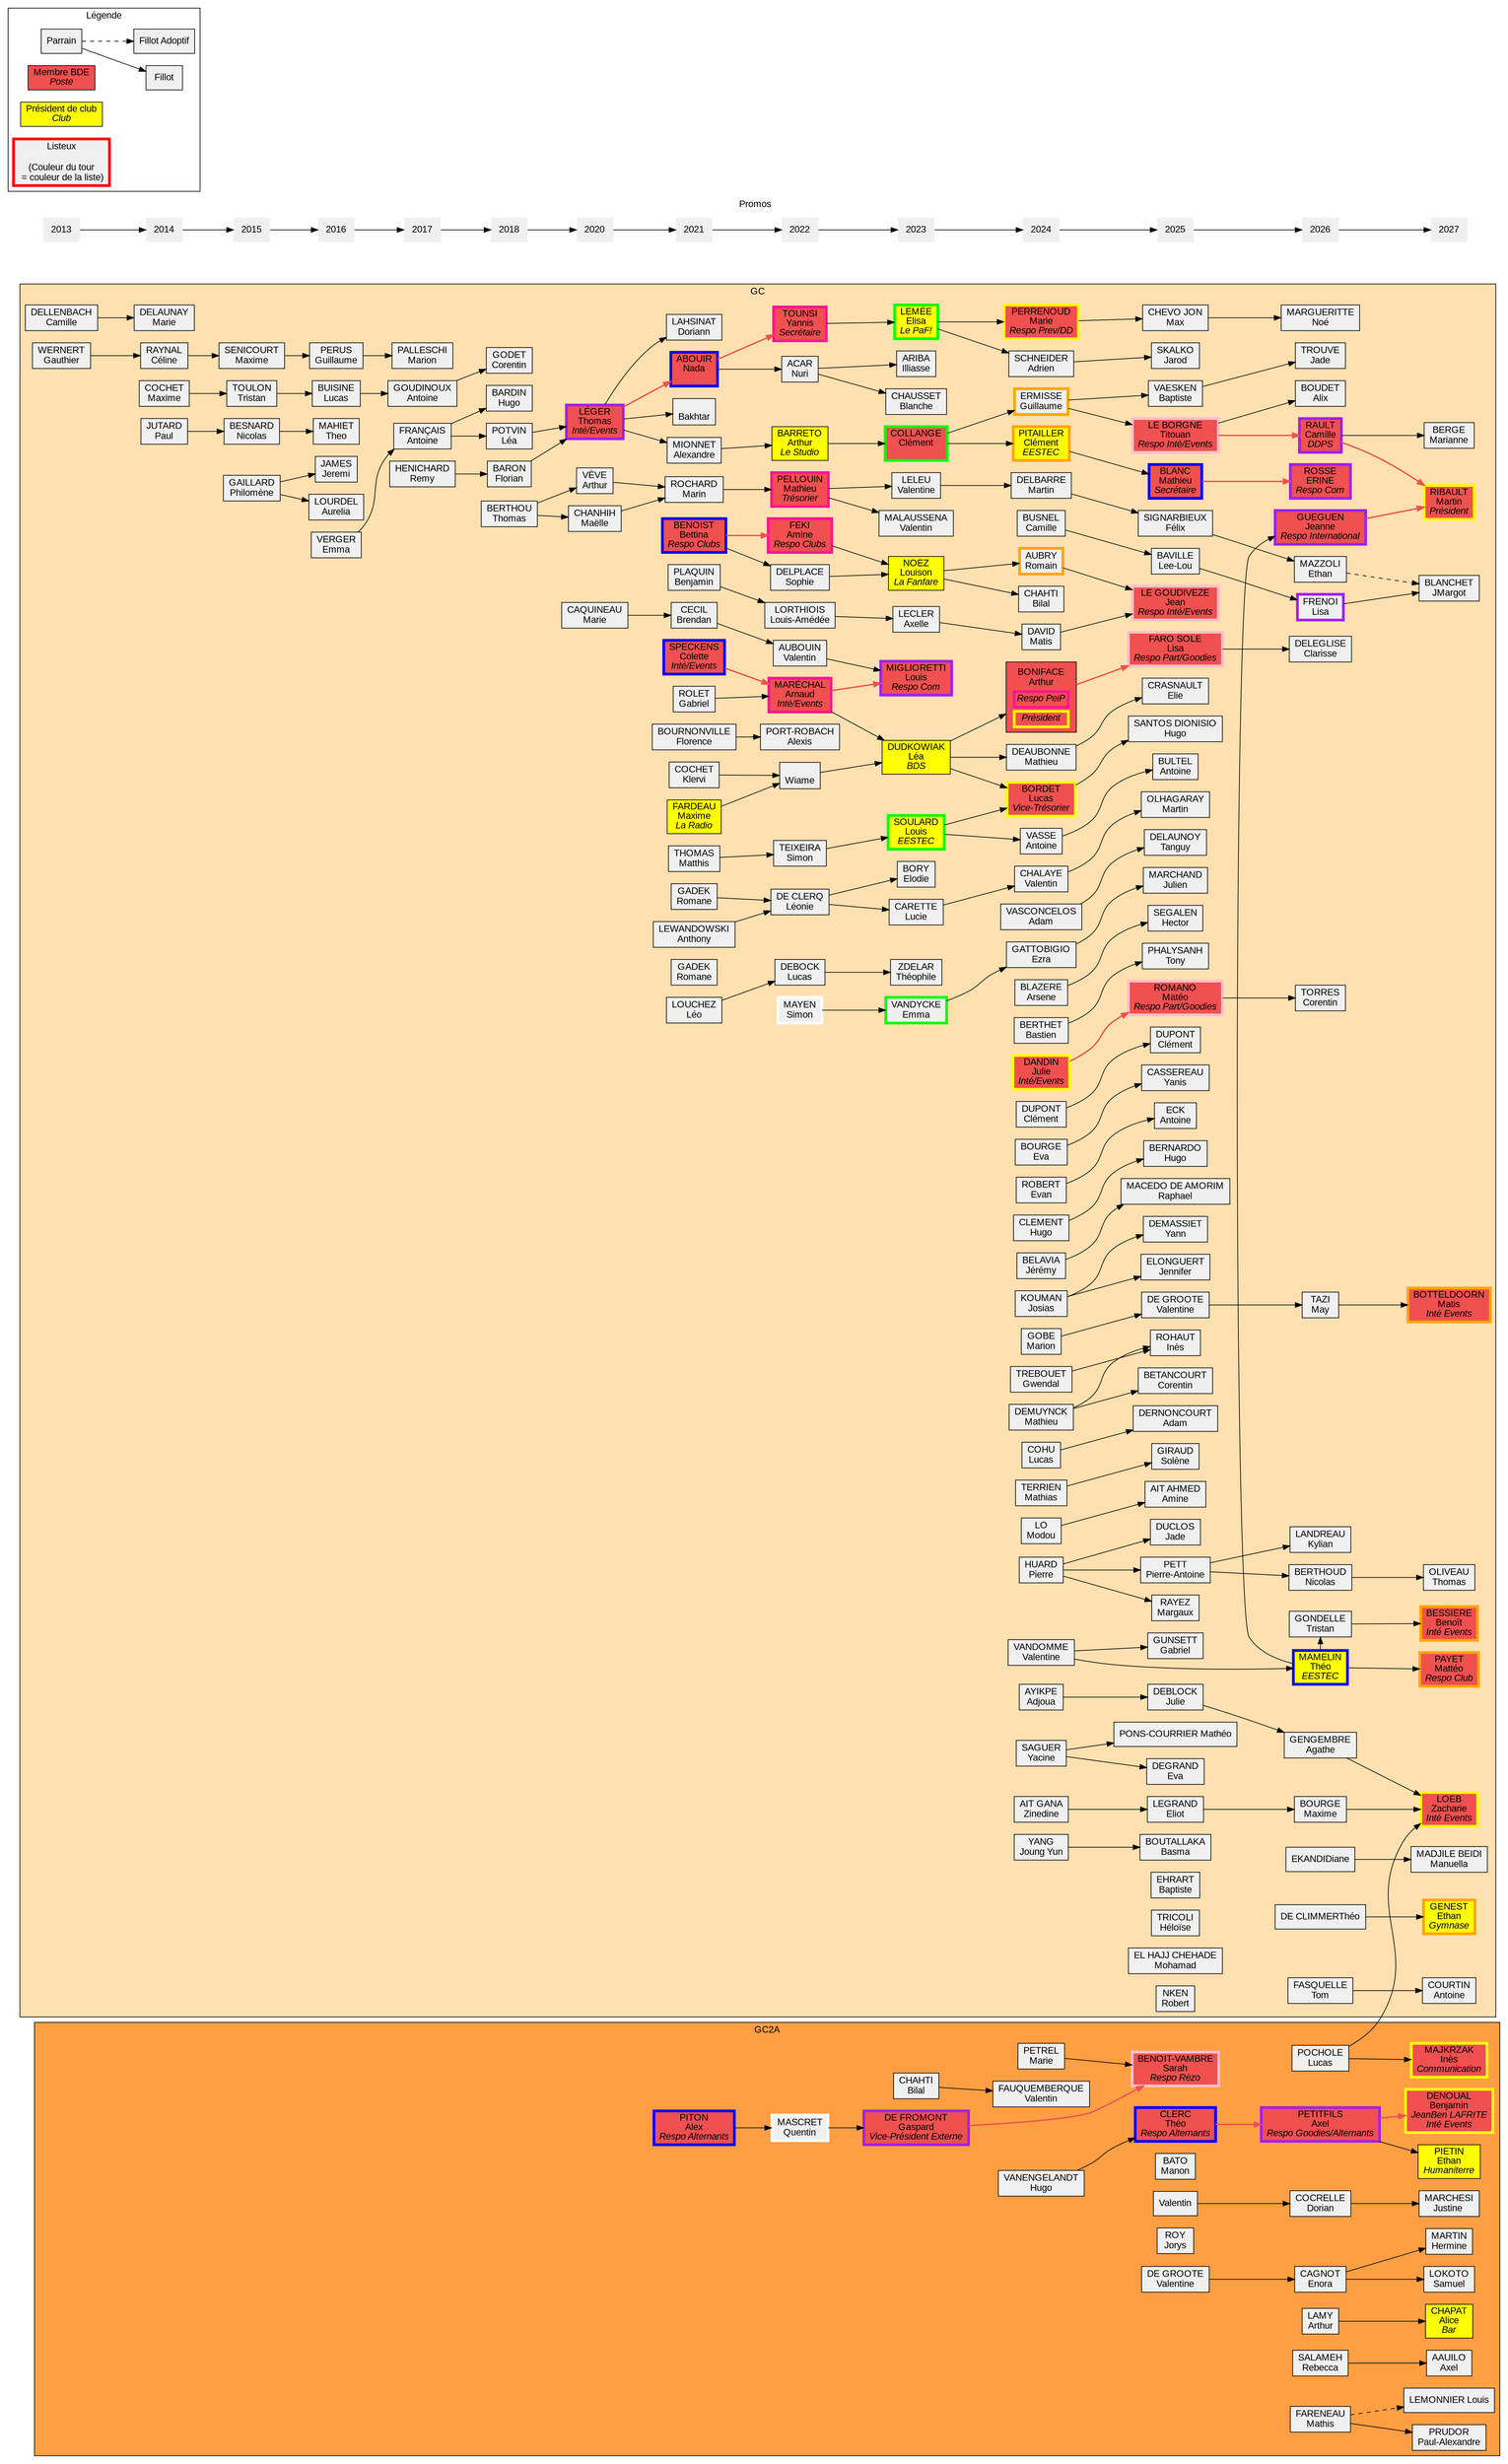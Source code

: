 digraph gc {
	graph [
		charset = "UTF-8";
		style = filled;
		fontname = "Arial";
	];

	node [
		shape = box;
		style = filled;
		fillcolor = "#f0f0f0";
		fontname = "Arial";
	];

	rankdir = LR;

  subgraph cluster_promos {
		label = "Promos";
		penwidth = 0;
		color = none;
		node [shape = none];

		"2013" -> "2014" -> "2015" -> "2016" -> "2017" -> "2018" -> "2020" -> "2021" -> "2022" -> "2023" -> "2024" -> "2025" -> "2026" -> "2027";
	}

	

	subgraph cluster_GC {
		label = "GC";
		fillcolor = "#FFE0B0";

		{ rank = "same";
			camilledelle	[label = "DELLENBACH\nCamille"];
			gauthierwern	[label = "WERNERT\nGauthier"];
		}

		{ rank = "same";
			celineraynal	[label = "RAYNAL\nCéline"];
			mariedelaun	[label = "DELAUNAY\nMarie"];
			maximecoche	[label = "COCHET\nMaxime"];
			pauljutard	[label = "JUTARD\nPaul"];
		}
		camilledelle -> mariedelaun;
		gauthierwern -> celineraynal;
		
		{ rank="same";
			// camilleberb	[label = "BERBINEAU\nCamille"];
			// jeanarnaudesp	[label = "ESPINNASSOUZE\nJean Arnaud"];
			// loannehuet	[label = "HUET\nLoanne"];
			// nabildinar	[label = "DINARI\nNabil"];
			maximesenic	[label = "SENICOURT\nMaxime"];
			nicolasbes	[label = "BESNARD\nNicolas"];
			philomenegai	[label = "GAILLARD\nPhilomène"];
			// remidubois	[label = "DUBOIS\nRemi"];
			// stevenbolz	[label = "BOLZER\nSteven"];
			tristantoul	[label = "TOULON\nTristan"];
			// yanaviss	[label = "AVISSE\nYan"];
		}
		celineraynal -> maximesenic;
		maximecoche -> tristantoul;
		pauljutard -> nicolasbes;

		{ rank="same";
			aurelialourd	[label = "LOURDEL\nAurelia"];
			emmaverge	[label = "VERGER\nEmma"];
			guillaumeper	[label = "PERUS\nGuillaume"];
			jeremijame	[label = "JAMES\nJeremi"];
			lucasbuis	[label = "BUISINE\nLucas"];
			theomahi	[label = "MAHIET\nTheo"];
		}
		philomenegai -> aurelialourd;
		philomenegai -> jeremijame;
		maximesenic -> guillaumeper;
		nicolasbes -> theomahi;
		tristantoul -> lucasbuis;

		{ rank="same";
			antoinefran	[label = "FRANÇAIS\nAntoine"];
			antoinegoud	[label = "GOUDINOUX\nAntoine"];
			marionpalle	[label = "PALLESCHI\nMarion"];
			remyheni	[label = "HENICHARD\nRemy"];
		}
		emmaverge -> antoinefran;
		guillaumeper -> marionpalle;
		lucasbuis -> antoinegoud;

		{ rank="same";
			corentingode	[label = "GODET\nCorentin"];
			florianbaron	[label = "BARON\nFlorian"];
			hugobard	[label = "BARDIN\nHugo"];
			leapotvin	[label = "POTVIN\nLéa"];
			thomasberthou	[label = "BERTHOU\nThomas"];
		}
		antoinefran -> leapotvin;
		antoinefran -> hugobard;
		antoinegoud -> corentingode;
		remyheni -> florianbaron;

		{ rank="same";
			arthurvev	[label = "VÈVE\nArthur"];
			maellechan	[label = "CHANHIH\nMaëlle"];
			mariecaqui	[label = "CAQUINEAU\nMarie"];
			thomaslege	[label = <LÉGER<BR/>Thomas<BR/><I>Inté/Events</I>> fillcolor="#f05050" penwidth=4 color="purple"];
		}
		florianbaron -> thomaslege;
		leapotvin -> thomaslege;
		thomasberthou -> arthurvev;
		thomasberthou -> maellechan;

		{ rank="same";
			alexandremion	[label = "MIONNET\nAlexandre"];
			anthonylewa	[label = "LEWANDOWSKI\nAnthony"];
			bakhtar		[label = "\nBakhtar"];
			benjaminplaq	[label = "PLAQUIN\nBenjamin"];
			bettinabeno	[label = <BENOIST<BR/>Bettina<BR/><I>Respo Clubs</I>> fillcolor="#f05050" penwidth=4 color="blue"];
			brendancec	[label = "CECIL\nBrendan"];
			coletespeck	[label = <SPECKENS<BR/>Colette<BR/><I>Inté/Events</I>> fillcolor="#f05050" penwidth=4 color="blue"];
			doriannlahs	[label = "LAHSINAT\nDoriann"];
			florencebourn	[label = "BOURNONVILLE\nFlorence"];
			gabrielrol	[label = "ROLET\nGabriel"];
			klervicoch	[label = "COCHET\nKlervi"];
			leolouche	[label = "LOUCHEZ\nLéo"];
			marinroch	[label = "ROCHARD\nMarin"];
			matthistho	[label = "THOMAS\nMatthis"];
			maximefarde	[label = <FARDEAU<BR/>Maxime<BR/><I>La Radio</I>> fillcolor="yellow"];
			nadaabouir	[label = <ABOUIR<BR/>Nada<BR/><I> </I>> fillcolor="#f05050" penwidth=4 color="blue"];
			romanegad	[label = "GADEK\nRomane"];
			romanegade	[label = "GADEK\nRomane"];
		}
		arthurvev -> marinroch;
		maellechan -> marinroch;
		mariecaqui -> brendancec;
		thomaslege -> alexandremion;
		thomaslege -> bakhtar;
		thomaslege -> doriannlahs;
		thomaslege -> nadaabouir [penwidth=2 color = "#f05050"];

		{ rank="same";
			alexisportrob	[label = "PORT-ROBACH\nAlexis"];
			aminefeki	[label = <FEKI<BR/>Amine<BR/><I>Respo Clubs</I>> fillcolor="#f05050" penwidth=4 color="deeppink"];
			arnaudmarech	[label = <MARÉCHAL<BR/>Arnaud<BR/><I>Inté/Events</I>> fillcolor="#f05050" penwidth=4 color="deeppink"];
			arthurbarreto	[label = <BARRETO<BR/>Arthur<BR/><I>Le Studio</I>> fillcolor="yellow"];
			leoniedec	[label = "DE CLERQ\nLéonie"];
			louisamedeelo	[label = "LORTHIOIS\nLouis-Amédée"];
			lucasdebock	[label = "DEBOCK\nLucas"];
			mathieupell	[label = <PELLOUIN<BR/>Mathieu<BR/><I>Trésorier</I>> fillcolor="#f05050" penwidth=4 color="deeppink"];
			nuriacar	[label = "ACAR\nNuri"];
			simonmayen	[label = "MAYEN\nSimon" penwidth=4 color="white"];
			simonteixe	[label = "TEIXEIRA\nSimon"];
			sophiedelp	[label = "DELPLACE\nSophie"];
			valentinaubou	[label = "AUBOUIN\nValentin"];
			yannistouns	[label = <TOUNSI<BR/>Yannis<BR/><I>Secrétaire</I>> fillcolor="#f05050" penwidth=4 color="deeppink"];
			wiame		[label = "\nWiame"];
		}
		alexandremion -> arthurbarreto;
		anthonylewa -> leoniedec;
		benjaminplaq -> louisamedeelo;
		bettinabeno -> aminefeki [penwidth=2 color = "#f05050"];
		bettinabeno -> sophiedelp;
		brendancec -> valentinaubou;
		coletespeck -> arnaudmarech [penwidth=2 color = "#f05050"];
		florencebourn -> alexisportrob;
		gabrielrol -> arnaudmarech;
		klervicoch -> wiame;
		leolouche -> lucasdebock;
		marinroch -> mathieupell;
		matthistho -> simonteixe;
		maximefarde -> wiame;
		nadaabouir -> nuriacar;
		nadaabouir -> yannistouns [penwidth=2 color = "#f05050"];
		romanegade -> leoniedec;

		{ rank = "same";
			axellelecler	[label = "LECLER\nAxelle"];
			blanchechauss	[label = "CHAUSSET\nBlanche"];
			clementcollan	[label = <COLLANGE<BR/>Clément<BR/><I> </I>> fillcolor="#f05050" penwidth=4 color="green"];
			elisalemee	[label = <LEMÉE<BR/>Elisa<BR/><I>Le PaF!</I>> fillcolor="yellow" penwidth=4 color="green"];
			elodiebory	[label = "BORY\nElodie"];
			emmavandyck	[label = "VANDYCKE\nEmma" penwidth=4 color="green"];
			illiassearib	[label = "ARIBA\nIlliasse"];
			leadudkowi	[label = <DUDKOWIAK<BR/>Léa<BR/><I>BDS</I>> fillcolor="yellow"];
			louismiglior	[label = <MIGLIORETTI<BR/>Louis<BR/><I>Respo Com</I>> fillcolor="#f05050" penwidth=4 color="purple"];
			louisonnoez	[label = <NOEZ<BR/>Louison<BR/><I>La Fanfare</I>> fillcolor="yellow"];
			louissoulard	[label = <SOULARD<BR/>Louis<BR/><I>EESTEC</I>> fillcolor="yellow" penwidth=4 color="green"];
			luciecarette	[label = "CARETTE\nLucie"];
			quentinmalauss	[label = "MALAUSSENA\nValentin"];
			teophilezdel	[label = "ZDELAR\nThéophile"];
			valentineleu	[label = "LELEU\nValentine"];
		}
		aminefeki -> louisonnoez;
		arnaudmarech -> leadudkowi;
		arnaudmarech -> louismiglior [penwidth=2 color = "#f05050"];
		arthurbarreto -> clementcollan;
		leoniedec -> elodiebory;
		leoniedec -> luciecarette;
		louisamedeelo -> axellelecler;
		lucasdebock -> teophilezdel;
		mathieupell -> quentinmalauss;
		mathieupell -> valentineleu;
		nuriacar -> blanchechauss;
		nuriacar -> illiassearib;
		simonmayen -> emmavandyck;
		simonteixe -> louissoulard;
		sophiedelp -> louisonnoez;
		valentinaubou -> louismiglior;
		wiame -> leadudkowi;
		yannistouns -> elisalemee;

		{ rank = "same";//2024
            adamvascon  [label = "VASCONCELOS\nAdam"];
            adjouaayik  [label = "AYIKPE\nAdjoua"];
			adrienschne	[label = "SCHNEIDER\nAdrien"];
			antoinevass	[label = "VASSE\nAntoine"];
			arseneblaz  [label = "BLAZERE\nArsene"];
			arthurbonif	[label = <<table border="0">
							<tr><td border="0">BONIFACE<BR/>Arthur</td></tr>
							<tr><td border="4" color="deeppink"><I>Respo PeiP</I></td></tr>
							<tr><td border="4" color="yellow"><I>Président</I></td></tr>
						</table>> fillcolor="#f05050"];
            bastienbert  [label = "BERTHET\nBastien"];
			bilalchahti	 [label = "CHAHTI\nBilal"];
			camillebusn  [label = "BUSNEL\nCamille"];
			clementpit   [label = <PITAILLER<BR/>Clément<BR/><I>EESTEC</I>> fillcolor="yellow" penwidth=4 color="orange"];
			clementdup   [label = "DUPONT\nClément"];
			evabourge    [label = "BOURGE\nEva"];
			evanrober    [label = "ROBERT\nEvan"];
			ezragatt	 [label = "GATTOBIGIO\nEzra"];
			guillaumeerm [label = "ERMISSE\nGuillaume" penwidth=4 color="orange"];
			gwendaltre   [label = "TREBOUET\nGwendal"];
			hugoclem     [label = "CLEMENT\nHugo"];
			jeremybel    [label = "BELAVIA\nJérémy"];
			josiaskou    [label = "KOUMAN\nJosias"];
			julie		 [label = <DANDIN<BR/>Julie<BR/><I>Inté/Events</I>> fillcolor="#f05050" penwidth=4 color="yellow"];
			lucasbordet	 [label = <BORDET<BR/>Lucas<BR/><I>Vice-Trésorier</I>> fillcolor="#f05050" penwidth=4 color="yellow"];
			lucascohu    [label = "COHU\nLucas"];
			//maelgc		 [label = "\nMaël"];
			marieperren	 [label = <PERRENOUD<BR/>Marie<BR/><I>Respo Prev/DD</I>> fillcolor="#f05050" penwidth=4 color="yellow"];
			mariongobe   [label = "GOBE\nMarion"];
			martindelb	 [label = "DELBARRE\nMartin"];
			mathieudeaub [label = "DEAUBONNE\nMathieu"];
			mathiasterr  [label = "TERRIEN\nMathias"];
			mathieudem   [label = "DEMUYNCK\nMathieu"];
			matisdavid	 [label = "DAVID\nMatis"];
			modoulo      [label = "LO\nModou"];
			pierrehuar   [label = "HUARD\nPierre"];
			romainaubr	 [label = "AUBRY\nRomain" penwidth=4 color="orange"];
			valentincha  [label = "CHALAYE\nValentin"];
			valentineven [label = "VANDOMME\nValentine"];
			yacinesaguer [label = "SAGUER\nYacine"];
			zinedineait  [label = "AIT GANA\nZinedine"];
			jyang		 [label = "YANG\nJoung Yun"];
		}
        emmavandyck -> ezragatt;
		axellelecler -> matisdavid;
		clementcollan -> clementpit;
		clementcollan -> guillaumeerm;
		elisalemee -> adrienschne;
		elisalemee -> marieperren;
		leadudkowi -> arthurbonif;
		leadudkowi -> lucasbordet;
		leadudkowi -> mathieudeaub;
		//louismiglior -> maelgc;
		louisonnoez -> bilalchahti;
		louisonnoez -> romainaubr;
		louissoulard -> antoinevass;
		louissoulard -> lucasbordet;
		luciecarette -> valentincha;
		valentineleu -> martindelb;
		{ rank = "same";//2025
            adamderno   [label = "DERNONCOURT\nAdam"];
            amineaita   [label = "AIT AHMED\nAmine"];
            antoinebul  [label = "BULTEL\nAntoine"];
            antoineeck  [label = "ECK\nAntoine"];
            arthurrena  [label = "DUPONT\nClément"];
            baptisteeh  [label = "EHRART\nBaptiste"];
            baptistevae [label = "VAESKEN\nBaptiste"];
            basmabouta  [label = "BOUTALLAKA\nBasma"];
            corentinbet [label = "BETANCOURT\nCorentin"];
            eliecrasna  [label = "CRASNAULT\nElie"];
            eliotlegr   [label = "LEGRAND\nEliot"];
            evadegran   [label = "DEGRAND\nEva"];
            felixsign   [label = "SIGNARBIEUX\nFélix"];
            gabrielgu   [label = "GUNSETT\nGabriel"];
            hectorseg   [label = "SEGALEN\nHector"];
            heloisetri  [label = "TRICOLI\nHéloïse"];
            hugobernar  [label = "BERNARDO\nHugo"];
            hugosantos  [label = "SANTOS DIONISIO\nHugo"];
            inesrohau   [label = "ROHAUT\nInès"];
            jadeducl    [label = "DUCLOS\nJade"];
            jarodsk     [label = "SKALKO\nJarod"];
            jeanlegou   [label = <LE GOUDIVEZE<BR/>Jean<BR/><I>Respo Inté/Events</I>> fillcolor="#f05050" penwidth=4 color="pink"];
            jenniferel  [label = "ELONGUERT\nJennifer"];
            juliedebl   [label = "DEBLOCK\nJulie"];
            julienmar   [label = "MARCHAND\nJulien"];
            leelouba    [label = "BAVILLE\nLee-Lou"];
            lisafaro    [label = <FARO SOLE<BR/>Lisa<BR/><I>Respo Part/Goodies</I>> fillcolor="#f05050" penwidth=4 color="pink"];
            margauxra   [label = "RAYEZ\nMargaux"];
            martinolh   [label = "OLHAGARAY\nMartin"];
            mateorom    [label = <ROMANO<BR/>Matéo<BR/><I>Respo Part/Goodies</I>> fillcolor="#f05050" penwidth=4 color="pink"];
            mateopons   [label = "PONS-COURRIER Mathéo"];
            mathieubla  [label = <BLANC<BR/>Mathieu<BR/><I>Secrétaire</I>> fillcolor="#f05050" penwidth=4 color="blue"];
            maxchevojo  [label = "CHEVO JON\nMax"];
            mohamadelh  [label = "EL HAJJ CHEHADE\nMohamad"];
            pierreanto  [label = "PETT\nPierre-Antoine"];
            raphaelma   [label = "MACEDO DE AMORIM\nRaphael"];
            robertnken  [label = "NKEN\nRobert"];
            solenegira  [label = "GIRAUD\nSolène"];
            tanguydela  [label = "DELAUNOY\nTanguy"];
            titouanle   [label = <LE BORGNE<BR/>Titouan<BR/><I>Respo Inté/Events</I>> fillcolor="#f05050" penwidth=4 color="pink"];
            tonyphaly   [label = "PHALYSANH\nTony"];
            valentinede [label = "DE GROOTE\nValentine"];
            yaniscasse  [label = "CASSEREAU\nYanis"];
            yanndemass  [label = "DEMASSIET\nYann"];


		}
		jyang -> basmabouta;
		adamvascon -> tanguydela;
		adjouaayik->juliedebl;
		adrienschne->jarodsk;
		antoinevass->antoinebul;
		arseneblaz->hectorseg;
		arthurbonif->lisafaro [penwidth=2 color = "#f05050"];
		bastienbert->tonyphaly;
		camillebusn->leelouba;
		clementdup->arthurrena;
		clementpit->mathieubla;
		evabourge->yaniscasse;
		evanrober->antoineeck;
		ezragatt->julienmar;
		guillaumeerm->baptistevae;
		guillaumeerm->titouanle;
		gwendaltre->inesrohau;
		mathieudem->inesrohau;
		hugoclem -> hugobernar;
		jeremybel->raphaelma;
		josiaskou -> jenniferel;
		josiaskou -> yanndemass;
		julie -> mateorom [penwidth=2 color = "#f05050"];
		lucasbordet -> hugosantos;
        lucascohu -> adamderno;
        marieperren -> maxchevojo;
        mariongobe -> valentinede;
        martindelb -> felixsign;
        mathiasterr -> solenegira;
        mathieudeaub -> eliecrasna;
        mathieudem -> corentinbet;
        modoulo -> amineaita;
        pierrehuar -> jadeducl;
        pierrehuar -> margauxra;
        pierrehuar -> pierreanto;
        romainaubr -> jeanlegou;
        matisdavid ->jeanlegou;
        valentincha -> martinolh;
        valentineven -> theomamel;
        valentineven -> gabrielgu;
        yacinesaguer -> mateopons;
        yacinesaguer -> evadegran;
        zinedineait -> eliotlegr;
	{ rank = "same";//2026
		emazzoli  [label = "MAZZOLI\nEthan"];
		theomamel  [label = <MAMELIN<BR/>Théo<BR/><I>EESTEC</I>> fillcolor="yellow" penwidth=4 color="blue"];
		aboudet [label = "BOUDET\nAlix"];
		jtrouve [label = "TROUVE\nJade"];
		nberthoud [label = "BERTHOUD\nNicolas"];
		mbourge [label = "BOURGE\nMaxime"];
		tgondelle [label = "GONDELLE\nTristan"];
		ctorres [label = "TORRES\nCorentin"];
		nmargueritte [label = "MARGUERITTE\nNoé"];
		mtazi [label = "TAZI\nMay"];
		cdeleglise [label = "DELEGLISE\nClarisse"];
		erosse [label = <ROSSE<BR/>ERINE<BR/><I>Respo Com</I>> fillcolor="#f05050" penwidth=4 color="purple"];
		agengembre [label = "GENGEMBRE\nAgathe"];
		klandreau [label = "LANDREAU\nKylian"];
		crault [label = <RAULT<BR/>Camille<BR/><I>DDPS</I>> fillcolor="#f05050" penwidth=4 color="purple"];
		lfrenoi 	[label = <FRENOI<BR/>Lisa<BR/>> penwidth=4 color="purple"];
		jgueguen	[label = <GUEGUEN<BR/>Jeanne<BR/><I>Respo International</I>> fillcolor="#f05050" penwidth=4 color="purple"]
		dekandi [label = "EKANDI\Diane"];
		tdeclimm [label = "DE CLIMMER\Théo"];
		tfasquel [label = "FASQUELLE\nTom"];

	}
	leelouba -> lfrenoi;
	felixsign -> emazzoli;
	titouanle -> aboudet;
	baptistevae ->jtrouve;
	pierreanto ->nberthoud;
	eliotlegr -> mbourge;
	theomamel -> tgondelle;
	theomamel -> jgueguen;
	mateorom ->ctorres;
	maxchevojo -> nmargueritte;
	valentinede -> mtazi;
	lisafaro -> cdeleglise;
	mathieubla -> erosse [penwidth=2 color = "#f05050"];
	juliedebl ->agengembre;
	pierreanto -> klandreau;
	titouanle -> crault [penwidth=2 color = "#f05050"];
	
	{ rank = "same";//2027
		mmadjile  [label = "MADJILE BEIDI\nManuella"];
		mribault  [label = <RIBAULT<BR/>Martin<BR/><I>Président</I>> fillcolor="#f05050" penwidth=4 color="yellow"];
		mpayet [label = <PAYET<BR/>Mattéo<BR/><I>Respo Club</I>> fillcolor="#f05050" penwidth=4 color="orange"];
		mblanche [label = "BLANCHET\nJMargot"];
		bbessier [label =  <BESSIERE<BR/>Benoît<BR/><I>Inté Events</I>> fillcolor="#f05050" penwidth=4 color="orange"];
		mberge [label = "BERGE\nMarianne"];
		toliveau [label = "OLIVEAU\nThomas"];
		mbotteld [label = <BOTTELDOORN<BR/>Matis<BR/><I>Inté Events</I>> fillcolor="#f05050" penwidth=4 color="orange"];
		egenest [label =  <GENEST<BR/>Ethan<BR/><I>Gymnase</I>> fillcolor="yellow" penwidth=4 color="orange"];
		acourtin [label = "COURTIN\nAntoine"];
		zloeb [label =  <LOEB<BR/>Zacharie<BR/><I>Inté Events</I>> fillcolor="#f05050" penwidth=4 color="yellow"];
	}
	dekandi -> mmadjile;
	mbourge -> zloeb;
	agengembre -> zloeb;
	nberthoud -> toliveau;
	crault -> mribault [penwidth=2 color = "#f05050"];
	jgueguen -> mribault [penwidth=2 color = "#f05050"];
	theomamel -> mpayet;
	lfrenoi -> mblanche;
	emazzoli -> mblanche [style = "dashed"];
	tgondelle -> bbessier;
	crault -> mberge;
	mtazi -> mbotteld;
	tdeclimm -> egenest;
	tfasquel -> acourtin;
	}

	subgraph cluster_GC2A {
		label = "GC2A";
		fillcolor = "#ff9f43";

		{ rank = "same";//2013
			blank13 [color = "invis" fillcolor = "invis" fontcolor = "invis"];
		}
				{ rank = "same";//2014
			blank14 [color = "invis" fillcolor = "invis" fontcolor = "invis"];
		}
				{ rank = "same";//2015
			blank15 [color = "invis" fillcolor = "invis" fontcolor = "invis"];
		}
				{ rank = "same";//2016
			blank16 [color = "invis" fillcolor = "invis" fontcolor = "invis"];
		}
				{ rank = "same";//2017
			blank17 [color = "invis" fillcolor = "invis" fontcolor = "invis"];
		}
				{ rank = "same";//2018
			blank18 [color = "invis" fillcolor = "invis" fontcolor = "invis"];
		}
				{ rank = "same";//2020
			blank20 [color = "invis" fillcolor = "invis" fontcolor = "invis"];
		}
		blank13 -> blank14 [penwidth=4 color="invis"];
		blank14 -> blank15 [penwidth=4 color="invis"];
		blank15 -> blank16 [penwidth=4 color="invis"];
		blank16 -> blank17 [penwidth=4 color="invis"];
		blank17 -> blank18 [penwidth=4 color="invis"];
		blank18 -> blank20 [penwidth=4 color="invis"];

		{ rank = "same";
			alexpiton	[label = <PITON<BR/>Alex<BR/><I>Respo Alternants</I>> fillcolor="#f05050" penwidth=4 color="blue"];
		}
		blank20 -> alexpiton [penwidth=4 color="invis"];
		{ rank = "same";
            quentinmas [label = "MASCRET\nQuentin" penwidth=4 color="white"];

		}
		alexpiton->quentinmas;

		{ rank = "same";
			gaspardgui	[label = <DE FROMONT<BR/>Gaspard<BR/><I>Vice-Président Externe</I>> fillcolor="#f05050" penwidth=4 color="purple"];
			bchahti		[label = "CHAHTI\nBilal"];

		}
        quentinmas->gaspardgui;
		{ rank = "same";
			mariepetrel		[label = "PETREL\nMarie"];
			testtt 			[label = "DE FROMONT\nGaspard",style = "invis"];
			vfauquemerque	[label = "FAUQUEMBERQUE\nValentin"];
			hvanengelandt	[label = "VANENGELANDT\nHugo"];
		}
        //gaspardgui -> testtt [style = "invis"];
			bchahti ->vfauquemerque;

		{ rank = "same";
			sarahbenoit	[label = <BENOIT-VAMBRE<BR/>Sarah<BR/><I>Respo Rézo</I>> fillcolor="#f05050" penwidth=4 color="pink"];
			manonbato 	[label = "BATO\nManon"];
			valentin	[label = "Valentin"];
			kroy		[label = "ROY\nJorys"];
			vdegroote	[label = "DE GROOTE\nValentine"];
			tclerc		[label = <CLERC<BR/>Théo<BR/><I>Respo Alternants</I>> fillcolor="#f05050" penwidth=4 color="blue"];

		}
		mariepetrel-> sarahbenoit;
		gaspardgui -> sarahbenoit [penwidth=2 color = "#f05050"];
		hvanengelandt -> tclerc;

		{ rank = "same";
			apetitfils  [label = <PETITFILS<BR/>Axel<BR/><I>Respo Goodies/Alternants</I>> fillcolor="#f05050" penwidth=4 color="purple"];
			alamy		[label = "LAMY\nArthur"];
			rsalameh	[label = "SALAMEH\nRebecca"];
			dcocrelle	[label = "COCRELLE\nDorian"];
			ecagnot		[label = "CAGNOT\nEnora"];
			mfarenea	[label = "FARENEAU\nMathis"];
			lpocholl	[label = "POCHOLE\nLucas"];

        }
		tclerc -> apetitfils [penwidth=2 color = "#f05050"];
        valentin -> dcocrelle;
		vdegroote -> ecagnot;
		lpocholl -> zloeb;
		{ rank = "same";//2027
			epietin 	 [label = <PIETIN<BR/>Ethan<BR/><I>Humaniterre</I>> fillcolor="yellow"];
			imajkrza  	[label = <MAJKRZAK<BR/>Inès<BR/><I>Communication</I>> fillcolor="#f05050" penwidth=4 color="yellow"];
			achapat  	[label = <CHAPAT<BR/>Alice<BR/><I>Bar</I>> fillcolor="yellow"];
			slokoto		[label = "LOKOTO\nSamuel"];
			jmarches	[label = "MARCHESI\nJustine "];
			bdenoual	[label = <DENOUAL<BR/>Benjamin<BR/><I>JeanBen LAFRITE<BR/>Inté Events</I>> fillcolor="#f05050" penwidth=4 color="yellow"];
			aaauilo		[label = "AAUILO\nAxel"];
			pprudor		[label = "PRUDOR\nPaul-Alexandre"];
			hmartin		[label = "MARTIN\nHermine"];
			llemonni	[label = "LEMONNIER Louis"];
        }
		apetitfils -> epietin;
        lpocholl -> imajkrza;
		alamy -> achapat;
		ecagnot -> slokoto;
		dcocrelle -> jmarches;
		apetitfils -> bdenoual [penwidth=2 color = "#f05050"];
		rsalameh -> aaauilo;
		mfarenea -> pprudor;
		ecagnot -> hmartin;
		mfarenea -> llemonni [style = "dashed"];
        }

	subgraph cluster_legende {
		label = "Légende";
		fillcolor = none;

		leg_parrain	[label = "Parrain"];
		leg_fillot	[label = "Fillot"];
		leg_fillotadop	[label = "Fillot Adoptif"];
		leg_BDE		[label = <Membre BDE<BR/><I>Poste</I>> fillcolor="#f05050"];
		leg_prez	[label = <Président de club<BR/><I>Club</I>> fillcolor="yellow"];
		leg_listeux	[label = "Listeux\n\n(Couleur du tour\n = couleur de la liste)" penwidth=4 color="red"];

		leg_parrain -> leg_fillot;
		leg_parrain -> leg_fillotadop [style = "dashed"];
	}



	endnode [style=invis];

	martindelb -> endnode [style=invis];
	"2024" -> endnode [style=invis];
}
